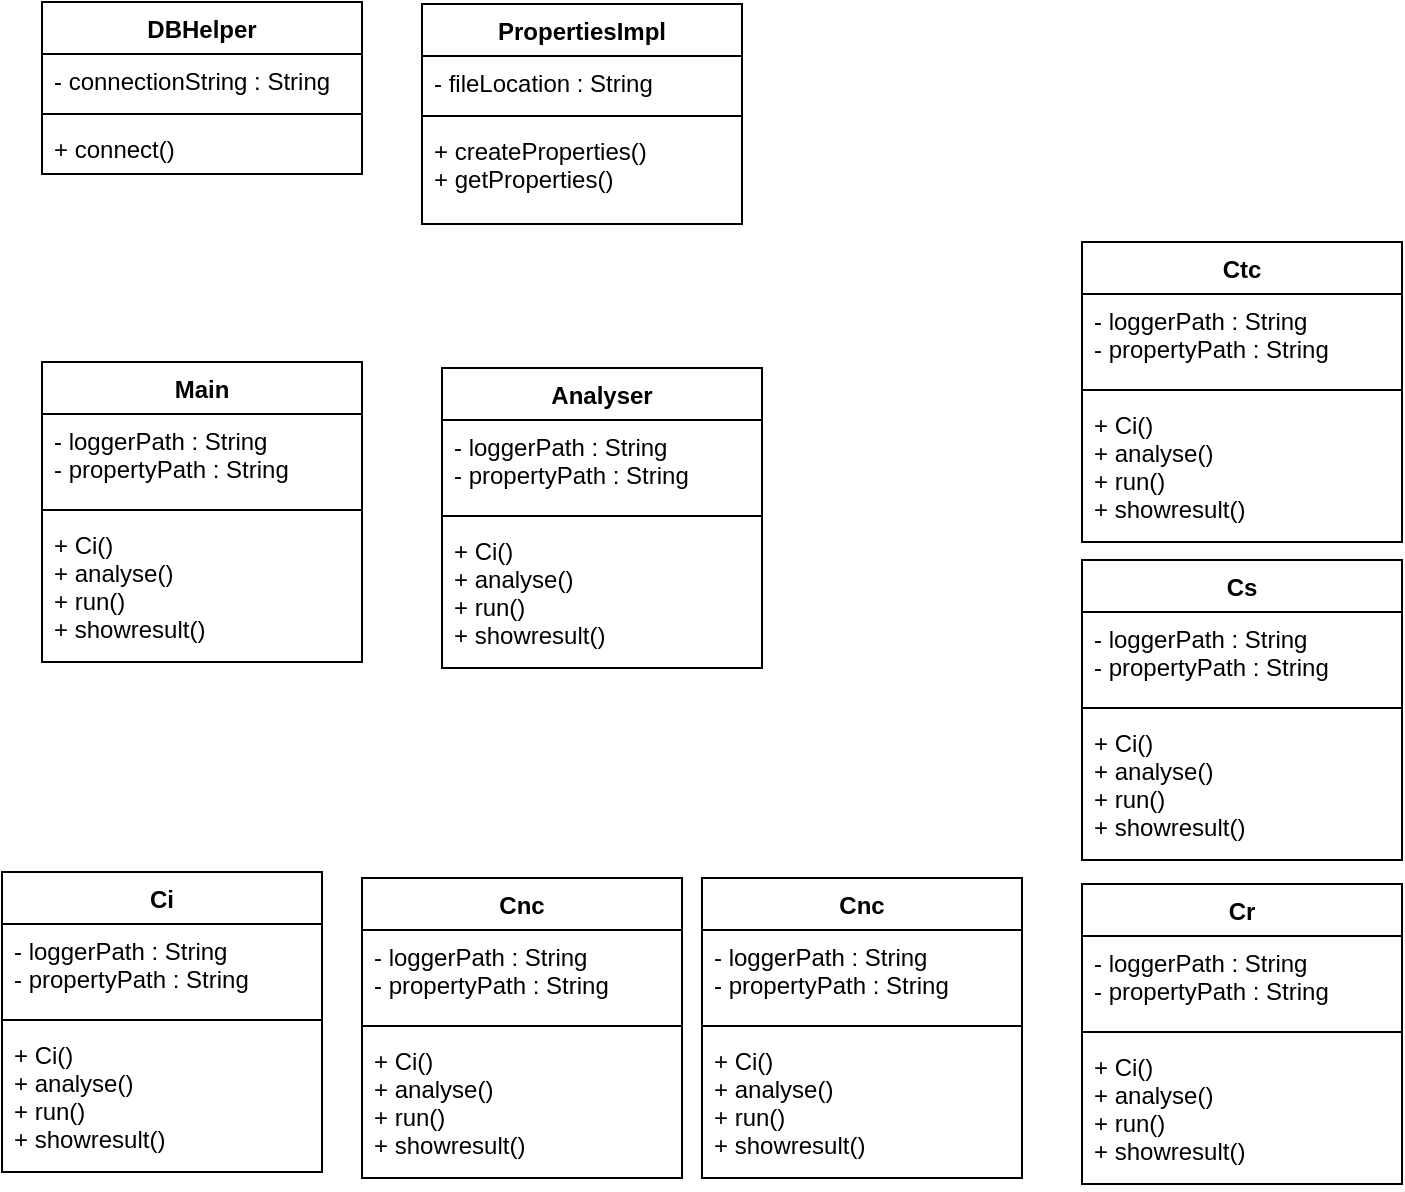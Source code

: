 <mxfile version="11.1.4" type="device"><diagram id="-8FzV8y3TYaC877SKqGT" name="Page-1"><mxGraphModel dx="868" dy="546" grid="1" gridSize="10" guides="1" tooltips="1" connect="1" arrows="1" fold="1" page="1" pageScale="1" pageWidth="850" pageHeight="1100" math="0" shadow="0"><root><mxCell id="0"/><mxCell id="1" parent="0"/><mxCell id="-DUy1rPHJREM0DAjpBND-1" value="DBHelper" style="swimlane;fontStyle=1;align=center;verticalAlign=top;childLayout=stackLayout;horizontal=1;startSize=26;horizontalStack=0;resizeParent=1;resizeParentMax=0;resizeLast=0;collapsible=1;marginBottom=0;" vertex="1" parent="1"><mxGeometry x="40" y="40" width="160" height="86" as="geometry"/></mxCell><mxCell id="-DUy1rPHJREM0DAjpBND-2" value="- connectionString : String" style="text;strokeColor=none;fillColor=none;align=left;verticalAlign=top;spacingLeft=4;spacingRight=4;overflow=hidden;rotatable=0;points=[[0,0.5],[1,0.5]];portConstraint=eastwest;" vertex="1" parent="-DUy1rPHJREM0DAjpBND-1"><mxGeometry y="26" width="160" height="26" as="geometry"/></mxCell><mxCell id="-DUy1rPHJREM0DAjpBND-3" value="" style="line;strokeWidth=1;fillColor=none;align=left;verticalAlign=middle;spacingTop=-1;spacingLeft=3;spacingRight=3;rotatable=0;labelPosition=right;points=[];portConstraint=eastwest;" vertex="1" parent="-DUy1rPHJREM0DAjpBND-1"><mxGeometry y="52" width="160" height="8" as="geometry"/></mxCell><mxCell id="-DUy1rPHJREM0DAjpBND-4" value="+ connect()" style="text;strokeColor=none;fillColor=none;align=left;verticalAlign=top;spacingLeft=4;spacingRight=4;overflow=hidden;rotatable=0;points=[[0,0.5],[1,0.5]];portConstraint=eastwest;" vertex="1" parent="-DUy1rPHJREM0DAjpBND-1"><mxGeometry y="60" width="160" height="26" as="geometry"/></mxCell><mxCell id="-DUy1rPHJREM0DAjpBND-5" value="PropertiesImpl" style="swimlane;fontStyle=1;align=center;verticalAlign=top;childLayout=stackLayout;horizontal=1;startSize=26;horizontalStack=0;resizeParent=1;resizeParentMax=0;resizeLast=0;collapsible=1;marginBottom=0;" vertex="1" parent="1"><mxGeometry x="230" y="41" width="160" height="110" as="geometry"><mxRectangle x="340" y="300" width="110" height="26" as="alternateBounds"/></mxGeometry></mxCell><mxCell id="-DUy1rPHJREM0DAjpBND-6" value="- fileLocation : String" style="text;strokeColor=none;fillColor=none;align=left;verticalAlign=top;spacingLeft=4;spacingRight=4;overflow=hidden;rotatable=0;points=[[0,0.5],[1,0.5]];portConstraint=eastwest;" vertex="1" parent="-DUy1rPHJREM0DAjpBND-5"><mxGeometry y="26" width="160" height="26" as="geometry"/></mxCell><mxCell id="-DUy1rPHJREM0DAjpBND-7" value="" style="line;strokeWidth=1;fillColor=none;align=left;verticalAlign=middle;spacingTop=-1;spacingLeft=3;spacingRight=3;rotatable=0;labelPosition=right;points=[];portConstraint=eastwest;" vertex="1" parent="-DUy1rPHJREM0DAjpBND-5"><mxGeometry y="52" width="160" height="8" as="geometry"/></mxCell><mxCell id="-DUy1rPHJREM0DAjpBND-8" value="+ createProperties()&#10;+ getProperties()" style="text;strokeColor=none;fillColor=none;align=left;verticalAlign=top;spacingLeft=4;spacingRight=4;overflow=hidden;rotatable=0;points=[[0,0.5],[1,0.5]];portConstraint=eastwest;" vertex="1" parent="-DUy1rPHJREM0DAjpBND-5"><mxGeometry y="60" width="160" height="50" as="geometry"/></mxCell><mxCell id="-DUy1rPHJREM0DAjpBND-9" value="Ci" style="swimlane;fontStyle=1;align=center;verticalAlign=top;childLayout=stackLayout;horizontal=1;startSize=26;horizontalStack=0;resizeParent=1;resizeParentMax=0;resizeLast=0;collapsible=1;marginBottom=0;" vertex="1" parent="1"><mxGeometry x="20" y="475" width="160" height="150" as="geometry"/></mxCell><mxCell id="-DUy1rPHJREM0DAjpBND-10" value="- loggerPath : String&#10;- propertyPath : String" style="text;strokeColor=none;fillColor=none;align=left;verticalAlign=top;spacingLeft=4;spacingRight=4;overflow=hidden;rotatable=0;points=[[0,0.5],[1,0.5]];portConstraint=eastwest;" vertex="1" parent="-DUy1rPHJREM0DAjpBND-9"><mxGeometry y="26" width="160" height="44" as="geometry"/></mxCell><mxCell id="-DUy1rPHJREM0DAjpBND-11" value="" style="line;strokeWidth=1;fillColor=none;align=left;verticalAlign=middle;spacingTop=-1;spacingLeft=3;spacingRight=3;rotatable=0;labelPosition=right;points=[];portConstraint=eastwest;" vertex="1" parent="-DUy1rPHJREM0DAjpBND-9"><mxGeometry y="70" width="160" height="8" as="geometry"/></mxCell><mxCell id="-DUy1rPHJREM0DAjpBND-12" value="+ Ci()&#10;+ analyse()&#10;+ run()&#10;+ showresult()" style="text;strokeColor=none;fillColor=none;align=left;verticalAlign=top;spacingLeft=4;spacingRight=4;overflow=hidden;rotatable=0;points=[[0,0.5],[1,0.5]];portConstraint=eastwest;" vertex="1" parent="-DUy1rPHJREM0DAjpBND-9"><mxGeometry y="78" width="160" height="72" as="geometry"/></mxCell><mxCell id="-DUy1rPHJREM0DAjpBND-13" value="Cnc" style="swimlane;fontStyle=1;align=center;verticalAlign=top;childLayout=stackLayout;horizontal=1;startSize=26;horizontalStack=0;resizeParent=1;resizeParentMax=0;resizeLast=0;collapsible=1;marginBottom=0;" vertex="1" parent="1"><mxGeometry x="200" y="478" width="160" height="150" as="geometry"/></mxCell><mxCell id="-DUy1rPHJREM0DAjpBND-14" value="- loggerPath : String&#10;- propertyPath : String" style="text;strokeColor=none;fillColor=none;align=left;verticalAlign=top;spacingLeft=4;spacingRight=4;overflow=hidden;rotatable=0;points=[[0,0.5],[1,0.5]];portConstraint=eastwest;" vertex="1" parent="-DUy1rPHJREM0DAjpBND-13"><mxGeometry y="26" width="160" height="44" as="geometry"/></mxCell><mxCell id="-DUy1rPHJREM0DAjpBND-15" value="" style="line;strokeWidth=1;fillColor=none;align=left;verticalAlign=middle;spacingTop=-1;spacingLeft=3;spacingRight=3;rotatable=0;labelPosition=right;points=[];portConstraint=eastwest;" vertex="1" parent="-DUy1rPHJREM0DAjpBND-13"><mxGeometry y="70" width="160" height="8" as="geometry"/></mxCell><mxCell id="-DUy1rPHJREM0DAjpBND-16" value="+ Ci()&#10;+ analyse()&#10;+ run()&#10;+ showresult()" style="text;strokeColor=none;fillColor=none;align=left;verticalAlign=top;spacingLeft=4;spacingRight=4;overflow=hidden;rotatable=0;points=[[0,0.5],[1,0.5]];portConstraint=eastwest;" vertex="1" parent="-DUy1rPHJREM0DAjpBND-13"><mxGeometry y="78" width="160" height="72" as="geometry"/></mxCell><mxCell id="-DUy1rPHJREM0DAjpBND-17" value="Cnc" style="swimlane;fontStyle=1;align=center;verticalAlign=top;childLayout=stackLayout;horizontal=1;startSize=26;horizontalStack=0;resizeParent=1;resizeParentMax=0;resizeLast=0;collapsible=1;marginBottom=0;" vertex="1" parent="1"><mxGeometry x="370" y="478" width="160" height="150" as="geometry"/></mxCell><mxCell id="-DUy1rPHJREM0DAjpBND-18" value="- loggerPath : String&#10;- propertyPath : String" style="text;strokeColor=none;fillColor=none;align=left;verticalAlign=top;spacingLeft=4;spacingRight=4;overflow=hidden;rotatable=0;points=[[0,0.5],[1,0.5]];portConstraint=eastwest;" vertex="1" parent="-DUy1rPHJREM0DAjpBND-17"><mxGeometry y="26" width="160" height="44" as="geometry"/></mxCell><mxCell id="-DUy1rPHJREM0DAjpBND-19" value="" style="line;strokeWidth=1;fillColor=none;align=left;verticalAlign=middle;spacingTop=-1;spacingLeft=3;spacingRight=3;rotatable=0;labelPosition=right;points=[];portConstraint=eastwest;" vertex="1" parent="-DUy1rPHJREM0DAjpBND-17"><mxGeometry y="70" width="160" height="8" as="geometry"/></mxCell><mxCell id="-DUy1rPHJREM0DAjpBND-20" value="+ Ci()&#10;+ analyse()&#10;+ run()&#10;+ showresult()" style="text;strokeColor=none;fillColor=none;align=left;verticalAlign=top;spacingLeft=4;spacingRight=4;overflow=hidden;rotatable=0;points=[[0,0.5],[1,0.5]];portConstraint=eastwest;" vertex="1" parent="-DUy1rPHJREM0DAjpBND-17"><mxGeometry y="78" width="160" height="72" as="geometry"/></mxCell><mxCell id="-DUy1rPHJREM0DAjpBND-21" value="Cr" style="swimlane;fontStyle=1;align=center;verticalAlign=top;childLayout=stackLayout;horizontal=1;startSize=26;horizontalStack=0;resizeParent=1;resizeParentMax=0;resizeLast=0;collapsible=1;marginBottom=0;" vertex="1" parent="1"><mxGeometry x="560" y="481" width="160" height="150" as="geometry"/></mxCell><mxCell id="-DUy1rPHJREM0DAjpBND-22" value="- loggerPath : String&#10;- propertyPath : String" style="text;strokeColor=none;fillColor=none;align=left;verticalAlign=top;spacingLeft=4;spacingRight=4;overflow=hidden;rotatable=0;points=[[0,0.5],[1,0.5]];portConstraint=eastwest;" vertex="1" parent="-DUy1rPHJREM0DAjpBND-21"><mxGeometry y="26" width="160" height="44" as="geometry"/></mxCell><mxCell id="-DUy1rPHJREM0DAjpBND-23" value="" style="line;strokeWidth=1;fillColor=none;align=left;verticalAlign=middle;spacingTop=-1;spacingLeft=3;spacingRight=3;rotatable=0;labelPosition=right;points=[];portConstraint=eastwest;" vertex="1" parent="-DUy1rPHJREM0DAjpBND-21"><mxGeometry y="70" width="160" height="8" as="geometry"/></mxCell><mxCell id="-DUy1rPHJREM0DAjpBND-24" value="+ Ci()&#10;+ analyse()&#10;+ run()&#10;+ showresult()" style="text;strokeColor=none;fillColor=none;align=left;verticalAlign=top;spacingLeft=4;spacingRight=4;overflow=hidden;rotatable=0;points=[[0,0.5],[1,0.5]];portConstraint=eastwest;" vertex="1" parent="-DUy1rPHJREM0DAjpBND-21"><mxGeometry y="78" width="160" height="72" as="geometry"/></mxCell><mxCell id="-DUy1rPHJREM0DAjpBND-25" value="Cs" style="swimlane;fontStyle=1;align=center;verticalAlign=top;childLayout=stackLayout;horizontal=1;startSize=26;horizontalStack=0;resizeParent=1;resizeParentMax=0;resizeLast=0;collapsible=1;marginBottom=0;" vertex="1" parent="1"><mxGeometry x="560" y="319" width="160" height="150" as="geometry"/></mxCell><mxCell id="-DUy1rPHJREM0DAjpBND-26" value="- loggerPath : String&#10;- propertyPath : String" style="text;strokeColor=none;fillColor=none;align=left;verticalAlign=top;spacingLeft=4;spacingRight=4;overflow=hidden;rotatable=0;points=[[0,0.5],[1,0.5]];portConstraint=eastwest;" vertex="1" parent="-DUy1rPHJREM0DAjpBND-25"><mxGeometry y="26" width="160" height="44" as="geometry"/></mxCell><mxCell id="-DUy1rPHJREM0DAjpBND-27" value="" style="line;strokeWidth=1;fillColor=none;align=left;verticalAlign=middle;spacingTop=-1;spacingLeft=3;spacingRight=3;rotatable=0;labelPosition=right;points=[];portConstraint=eastwest;" vertex="1" parent="-DUy1rPHJREM0DAjpBND-25"><mxGeometry y="70" width="160" height="8" as="geometry"/></mxCell><mxCell id="-DUy1rPHJREM0DAjpBND-28" value="+ Ci()&#10;+ analyse()&#10;+ run()&#10;+ showresult()" style="text;strokeColor=none;fillColor=none;align=left;verticalAlign=top;spacingLeft=4;spacingRight=4;overflow=hidden;rotatable=0;points=[[0,0.5],[1,0.5]];portConstraint=eastwest;" vertex="1" parent="-DUy1rPHJREM0DAjpBND-25"><mxGeometry y="78" width="160" height="72" as="geometry"/></mxCell><mxCell id="-DUy1rPHJREM0DAjpBND-29" value="Ctc" style="swimlane;fontStyle=1;align=center;verticalAlign=top;childLayout=stackLayout;horizontal=1;startSize=26;horizontalStack=0;resizeParent=1;resizeParentMax=0;resizeLast=0;collapsible=1;marginBottom=0;" vertex="1" parent="1"><mxGeometry x="560" y="160" width="160" height="150" as="geometry"/></mxCell><mxCell id="-DUy1rPHJREM0DAjpBND-30" value="- loggerPath : String&#10;- propertyPath : String" style="text;strokeColor=none;fillColor=none;align=left;verticalAlign=top;spacingLeft=4;spacingRight=4;overflow=hidden;rotatable=0;points=[[0,0.5],[1,0.5]];portConstraint=eastwest;" vertex="1" parent="-DUy1rPHJREM0DAjpBND-29"><mxGeometry y="26" width="160" height="44" as="geometry"/></mxCell><mxCell id="-DUy1rPHJREM0DAjpBND-31" value="" style="line;strokeWidth=1;fillColor=none;align=left;verticalAlign=middle;spacingTop=-1;spacingLeft=3;spacingRight=3;rotatable=0;labelPosition=right;points=[];portConstraint=eastwest;" vertex="1" parent="-DUy1rPHJREM0DAjpBND-29"><mxGeometry y="70" width="160" height="8" as="geometry"/></mxCell><mxCell id="-DUy1rPHJREM0DAjpBND-32" value="+ Ci()&#10;+ analyse()&#10;+ run()&#10;+ showresult()" style="text;strokeColor=none;fillColor=none;align=left;verticalAlign=top;spacingLeft=4;spacingRight=4;overflow=hidden;rotatable=0;points=[[0,0.5],[1,0.5]];portConstraint=eastwest;" vertex="1" parent="-DUy1rPHJREM0DAjpBND-29"><mxGeometry y="78" width="160" height="72" as="geometry"/></mxCell><mxCell id="-DUy1rPHJREM0DAjpBND-33" value="Main" style="swimlane;fontStyle=1;align=center;verticalAlign=top;childLayout=stackLayout;horizontal=1;startSize=26;horizontalStack=0;resizeParent=1;resizeParentMax=0;resizeLast=0;collapsible=1;marginBottom=0;" vertex="1" parent="1"><mxGeometry x="40" y="220" width="160" height="150" as="geometry"/></mxCell><mxCell id="-DUy1rPHJREM0DAjpBND-34" value="- loggerPath : String&#10;- propertyPath : String" style="text;strokeColor=none;fillColor=none;align=left;verticalAlign=top;spacingLeft=4;spacingRight=4;overflow=hidden;rotatable=0;points=[[0,0.5],[1,0.5]];portConstraint=eastwest;" vertex="1" parent="-DUy1rPHJREM0DAjpBND-33"><mxGeometry y="26" width="160" height="44" as="geometry"/></mxCell><mxCell id="-DUy1rPHJREM0DAjpBND-35" value="" style="line;strokeWidth=1;fillColor=none;align=left;verticalAlign=middle;spacingTop=-1;spacingLeft=3;spacingRight=3;rotatable=0;labelPosition=right;points=[];portConstraint=eastwest;" vertex="1" parent="-DUy1rPHJREM0DAjpBND-33"><mxGeometry y="70" width="160" height="8" as="geometry"/></mxCell><mxCell id="-DUy1rPHJREM0DAjpBND-36" value="+ Ci()&#10;+ analyse()&#10;+ run()&#10;+ showresult()" style="text;strokeColor=none;fillColor=none;align=left;verticalAlign=top;spacingLeft=4;spacingRight=4;overflow=hidden;rotatable=0;points=[[0,0.5],[1,0.5]];portConstraint=eastwest;" vertex="1" parent="-DUy1rPHJREM0DAjpBND-33"><mxGeometry y="78" width="160" height="72" as="geometry"/></mxCell><mxCell id="-DUy1rPHJREM0DAjpBND-37" value="Analyser" style="swimlane;fontStyle=1;align=center;verticalAlign=top;childLayout=stackLayout;horizontal=1;startSize=26;horizontalStack=0;resizeParent=1;resizeParentMax=0;resizeLast=0;collapsible=1;marginBottom=0;" vertex="1" parent="1"><mxGeometry x="240" y="223" width="160" height="150" as="geometry"/></mxCell><mxCell id="-DUy1rPHJREM0DAjpBND-38" value="- loggerPath : String&#10;- propertyPath : String" style="text;strokeColor=none;fillColor=none;align=left;verticalAlign=top;spacingLeft=4;spacingRight=4;overflow=hidden;rotatable=0;points=[[0,0.5],[1,0.5]];portConstraint=eastwest;" vertex="1" parent="-DUy1rPHJREM0DAjpBND-37"><mxGeometry y="26" width="160" height="44" as="geometry"/></mxCell><mxCell id="-DUy1rPHJREM0DAjpBND-39" value="" style="line;strokeWidth=1;fillColor=none;align=left;verticalAlign=middle;spacingTop=-1;spacingLeft=3;spacingRight=3;rotatable=0;labelPosition=right;points=[];portConstraint=eastwest;" vertex="1" parent="-DUy1rPHJREM0DAjpBND-37"><mxGeometry y="70" width="160" height="8" as="geometry"/></mxCell><mxCell id="-DUy1rPHJREM0DAjpBND-40" value="+ Ci()&#10;+ analyse()&#10;+ run()&#10;+ showresult()" style="text;strokeColor=none;fillColor=none;align=left;verticalAlign=top;spacingLeft=4;spacingRight=4;overflow=hidden;rotatable=0;points=[[0,0.5],[1,0.5]];portConstraint=eastwest;" vertex="1" parent="-DUy1rPHJREM0DAjpBND-37"><mxGeometry y="78" width="160" height="72" as="geometry"/></mxCell></root></mxGraphModel></diagram></mxfile>